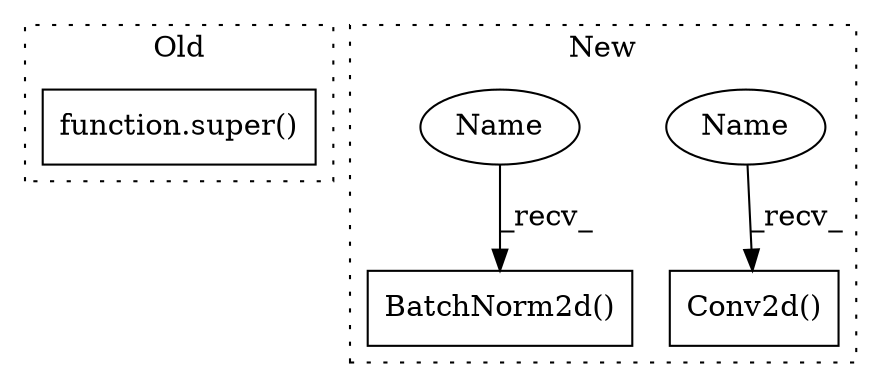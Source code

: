 digraph G {
subgraph cluster0 {
1 [label="function.super()" a="75" s="158,176" l="6,1" shape="box"];
label = "Old";
style="dotted";
}
subgraph cluster1 {
2 [label="BatchNorm2d()" a="75" s="3077,3094" l="15,1" shape="box"];
3 [label="Conv2d()" a="75" s="3009,3024" l="10,39" shape="box"];
4 [label="Name" a="87" s="3009" l="2" shape="ellipse"];
5 [label="Name" a="87" s="3077" l="2" shape="ellipse"];
label = "New";
style="dotted";
}
4 -> 3 [label="_recv_"];
5 -> 2 [label="_recv_"];
}
